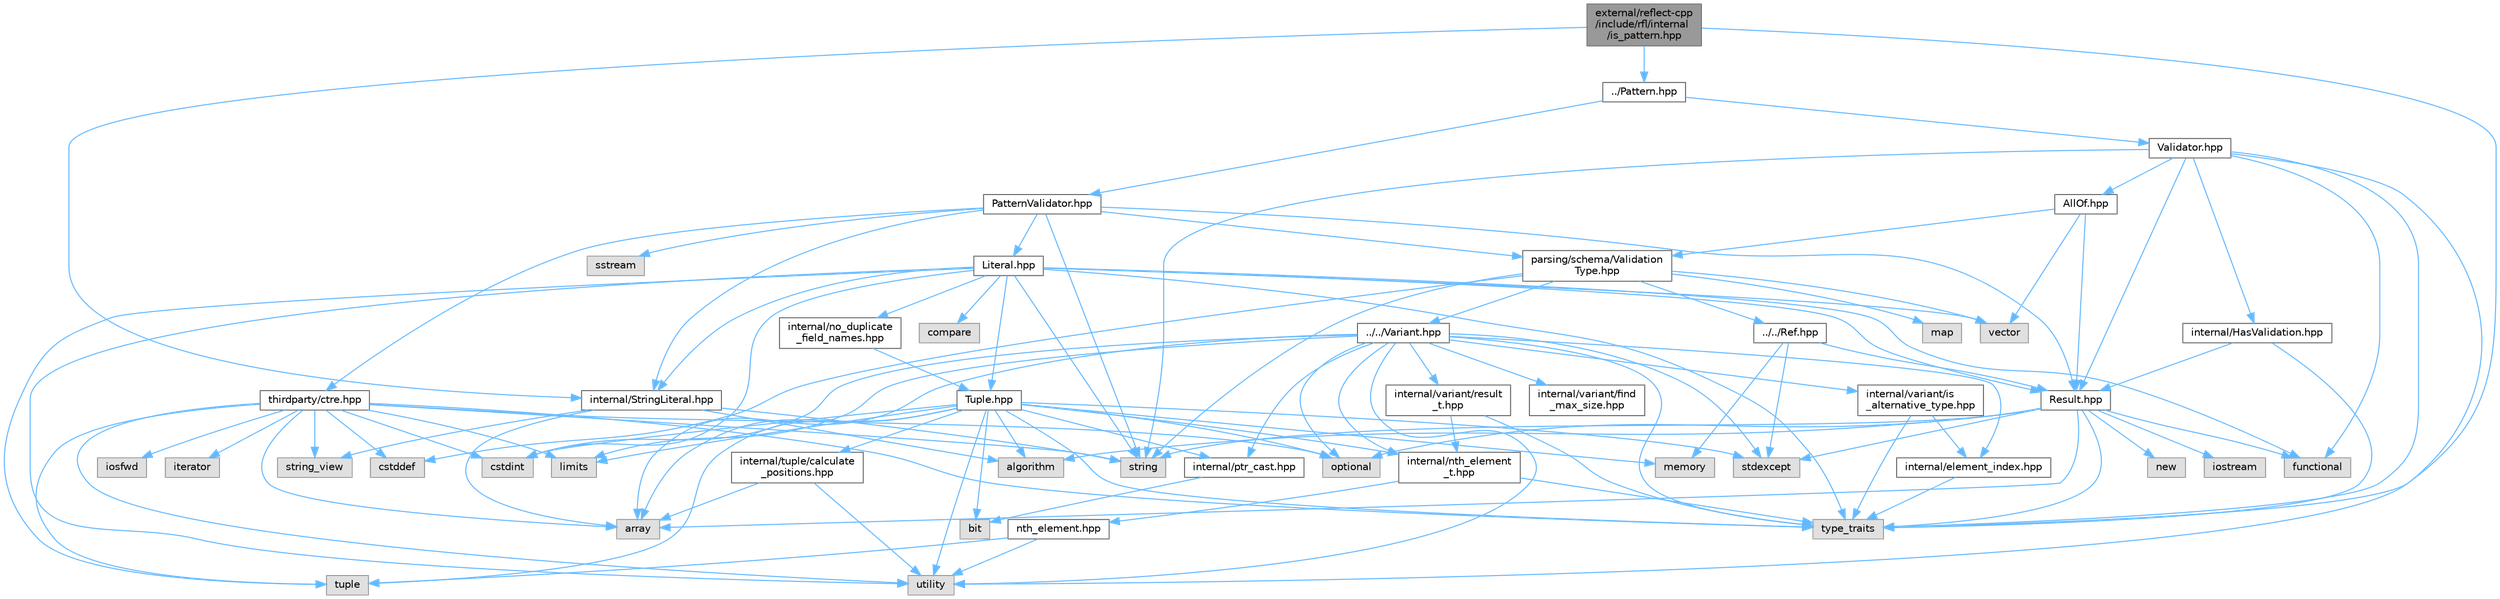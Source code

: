 digraph "external/reflect-cpp/include/rfl/internal/is_pattern.hpp"
{
 // LATEX_PDF_SIZE
  bgcolor="transparent";
  edge [fontname=Helvetica,fontsize=10,labelfontname=Helvetica,labelfontsize=10];
  node [fontname=Helvetica,fontsize=10,shape=box,height=0.2,width=0.4];
  Node1 [id="Node000001",label="external/reflect-cpp\l/include/rfl/internal\l/is_pattern.hpp",height=0.2,width=0.4,color="gray40", fillcolor="grey60", style="filled", fontcolor="black",tooltip=" "];
  Node1 -> Node2 [id="edge111_Node000001_Node000002",color="steelblue1",style="solid",tooltip=" "];
  Node2 [id="Node000002",label="type_traits",height=0.2,width=0.4,color="grey60", fillcolor="#E0E0E0", style="filled",tooltip=" "];
  Node1 -> Node3 [id="edge112_Node000001_Node000003",color="steelblue1",style="solid",tooltip=" "];
  Node3 [id="Node000003",label="../Pattern.hpp",height=0.2,width=0.4,color="grey40", fillcolor="white", style="filled",URL="$_pattern_8hpp.html",tooltip=" "];
  Node3 -> Node4 [id="edge113_Node000003_Node000004",color="steelblue1",style="solid",tooltip=" "];
  Node4 [id="Node000004",label="PatternValidator.hpp",height=0.2,width=0.4,color="grey40", fillcolor="white", style="filled",URL="$_pattern_validator_8hpp.html",tooltip=" "];
  Node4 -> Node5 [id="edge114_Node000004_Node000005",color="steelblue1",style="solid",tooltip=" "];
  Node5 [id="Node000005",label="sstream",height=0.2,width=0.4,color="grey60", fillcolor="#E0E0E0", style="filled",tooltip=" "];
  Node4 -> Node6 [id="edge115_Node000004_Node000006",color="steelblue1",style="solid",tooltip=" "];
  Node6 [id="Node000006",label="string",height=0.2,width=0.4,color="grey60", fillcolor="#E0E0E0", style="filled",tooltip=" "];
  Node4 -> Node7 [id="edge116_Node000004_Node000007",color="steelblue1",style="solid",tooltip=" "];
  Node7 [id="Node000007",label="thirdparty/ctre.hpp",height=0.2,width=0.4,color="grey40", fillcolor="white", style="filled",URL="$ctre_8hpp.html",tooltip=" "];
  Node7 -> Node8 [id="edge117_Node000007_Node000008",color="steelblue1",style="solid",tooltip=" "];
  Node8 [id="Node000008",label="utility",height=0.2,width=0.4,color="grey60", fillcolor="#E0E0E0", style="filled",tooltip=" "];
  Node7 -> Node9 [id="edge118_Node000007_Node000009",color="steelblue1",style="solid",tooltip=" "];
  Node9 [id="Node000009",label="cstddef",height=0.2,width=0.4,color="grey60", fillcolor="#E0E0E0", style="filled",tooltip=" "];
  Node7 -> Node10 [id="edge119_Node000007_Node000010",color="steelblue1",style="solid",tooltip=" "];
  Node10 [id="Node000010",label="string_view",height=0.2,width=0.4,color="grey60", fillcolor="#E0E0E0", style="filled",tooltip=" "];
  Node7 -> Node11 [id="edge120_Node000007_Node000011",color="steelblue1",style="solid",tooltip=" "];
  Node11 [id="Node000011",label="array",height=0.2,width=0.4,color="grey60", fillcolor="#E0E0E0", style="filled",tooltip=" "];
  Node7 -> Node12 [id="edge121_Node000007_Node000012",color="steelblue1",style="solid",tooltip=" "];
  Node12 [id="Node000012",label="cstdint",height=0.2,width=0.4,color="grey60", fillcolor="#E0E0E0", style="filled",tooltip=" "];
  Node7 -> Node2 [id="edge122_Node000007_Node000002",color="steelblue1",style="solid",tooltip=" "];
  Node7 -> Node13 [id="edge123_Node000007_Node000013",color="steelblue1",style="solid",tooltip=" "];
  Node13 [id="Node000013",label="limits",height=0.2,width=0.4,color="grey60", fillcolor="#E0E0E0", style="filled",tooltip=" "];
  Node7 -> Node14 [id="edge124_Node000007_Node000014",color="steelblue1",style="solid",tooltip=" "];
  Node14 [id="Node000014",label="tuple",height=0.2,width=0.4,color="grey60", fillcolor="#E0E0E0", style="filled",tooltip=" "];
  Node7 -> Node6 [id="edge125_Node000007_Node000006",color="steelblue1",style="solid",tooltip=" "];
  Node7 -> Node15 [id="edge126_Node000007_Node000015",color="steelblue1",style="solid",tooltip=" "];
  Node15 [id="Node000015",label="iterator",height=0.2,width=0.4,color="grey60", fillcolor="#E0E0E0", style="filled",tooltip=" "];
  Node7 -> Node16 [id="edge127_Node000007_Node000016",color="steelblue1",style="solid",tooltip=" "];
  Node16 [id="Node000016",label="optional",height=0.2,width=0.4,color="grey60", fillcolor="#E0E0E0", style="filled",tooltip=" "];
  Node7 -> Node17 [id="edge128_Node000007_Node000017",color="steelblue1",style="solid",tooltip=" "];
  Node17 [id="Node000017",label="iosfwd",height=0.2,width=0.4,color="grey60", fillcolor="#E0E0E0", style="filled",tooltip=" "];
  Node4 -> Node18 [id="edge129_Node000004_Node000018",color="steelblue1",style="solid",tooltip=" "];
  Node18 [id="Node000018",label="Literal.hpp",height=0.2,width=0.4,color="grey40", fillcolor="white", style="filled",URL="$_literal_8hpp.html",tooltip=" "];
  Node18 -> Node19 [id="edge130_Node000018_Node000019",color="steelblue1",style="solid",tooltip=" "];
  Node19 [id="Node000019",label="compare",height=0.2,width=0.4,color="grey60", fillcolor="#E0E0E0", style="filled",tooltip=" "];
  Node18 -> Node12 [id="edge131_Node000018_Node000012",color="steelblue1",style="solid",tooltip=" "];
  Node18 -> Node20 [id="edge132_Node000018_Node000020",color="steelblue1",style="solid",tooltip=" "];
  Node20 [id="Node000020",label="functional",height=0.2,width=0.4,color="grey60", fillcolor="#E0E0E0", style="filled",tooltip=" "];
  Node18 -> Node6 [id="edge133_Node000018_Node000006",color="steelblue1",style="solid",tooltip=" "];
  Node18 -> Node14 [id="edge134_Node000018_Node000014",color="steelblue1",style="solid",tooltip=" "];
  Node18 -> Node2 [id="edge135_Node000018_Node000002",color="steelblue1",style="solid",tooltip=" "];
  Node18 -> Node8 [id="edge136_Node000018_Node000008",color="steelblue1",style="solid",tooltip=" "];
  Node18 -> Node21 [id="edge137_Node000018_Node000021",color="steelblue1",style="solid",tooltip=" "];
  Node21 [id="Node000021",label="vector",height=0.2,width=0.4,color="grey60", fillcolor="#E0E0E0", style="filled",tooltip=" "];
  Node18 -> Node22 [id="edge138_Node000018_Node000022",color="steelblue1",style="solid",tooltip=" "];
  Node22 [id="Node000022",label="Result.hpp",height=0.2,width=0.4,color="grey40", fillcolor="white", style="filled",URL="$_result_8hpp.html",tooltip=" "];
  Node22 -> Node23 [id="edge139_Node000022_Node000023",color="steelblue1",style="solid",tooltip=" "];
  Node23 [id="Node000023",label="algorithm",height=0.2,width=0.4,color="grey60", fillcolor="#E0E0E0", style="filled",tooltip=" "];
  Node22 -> Node11 [id="edge140_Node000022_Node000011",color="steelblue1",style="solid",tooltip=" "];
  Node22 -> Node20 [id="edge141_Node000022_Node000020",color="steelblue1",style="solid",tooltip=" "];
  Node22 -> Node24 [id="edge142_Node000022_Node000024",color="steelblue1",style="solid",tooltip=" "];
  Node24 [id="Node000024",label="iostream",height=0.2,width=0.4,color="grey60", fillcolor="#E0E0E0", style="filled",tooltip=" "];
  Node22 -> Node25 [id="edge143_Node000022_Node000025",color="steelblue1",style="solid",tooltip=" "];
  Node25 [id="Node000025",label="new",height=0.2,width=0.4,color="grey60", fillcolor="#E0E0E0", style="filled",tooltip=" "];
  Node22 -> Node16 [id="edge144_Node000022_Node000016",color="steelblue1",style="solid",tooltip=" "];
  Node22 -> Node26 [id="edge145_Node000022_Node000026",color="steelblue1",style="solid",tooltip=" "];
  Node26 [id="Node000026",label="stdexcept",height=0.2,width=0.4,color="grey60", fillcolor="#E0E0E0", style="filled",tooltip=" "];
  Node22 -> Node6 [id="edge146_Node000022_Node000006",color="steelblue1",style="solid",tooltip=" "];
  Node22 -> Node2 [id="edge147_Node000022_Node000002",color="steelblue1",style="solid",tooltip=" "];
  Node18 -> Node27 [id="edge148_Node000018_Node000027",color="steelblue1",style="solid",tooltip=" "];
  Node27 [id="Node000027",label="Tuple.hpp",height=0.2,width=0.4,color="grey40", fillcolor="white", style="filled",URL="$_tuple_8hpp.html",tooltip=" "];
  Node27 -> Node23 [id="edge149_Node000027_Node000023",color="steelblue1",style="solid",tooltip=" "];
  Node27 -> Node11 [id="edge150_Node000027_Node000011",color="steelblue1",style="solid",tooltip=" "];
  Node27 -> Node28 [id="edge151_Node000027_Node000028",color="steelblue1",style="solid",tooltip=" "];
  Node28 [id="Node000028",label="bit",height=0.2,width=0.4,color="grey60", fillcolor="#E0E0E0", style="filled",tooltip=" "];
  Node27 -> Node12 [id="edge152_Node000027_Node000012",color="steelblue1",style="solid",tooltip=" "];
  Node27 -> Node13 [id="edge153_Node000027_Node000013",color="steelblue1",style="solid",tooltip=" "];
  Node27 -> Node29 [id="edge154_Node000027_Node000029",color="steelblue1",style="solid",tooltip=" "];
  Node29 [id="Node000029",label="memory",height=0.2,width=0.4,color="grey60", fillcolor="#E0E0E0", style="filled",tooltip=" "];
  Node27 -> Node16 [id="edge155_Node000027_Node000016",color="steelblue1",style="solid",tooltip=" "];
  Node27 -> Node26 [id="edge156_Node000027_Node000026",color="steelblue1",style="solid",tooltip=" "];
  Node27 -> Node14 [id="edge157_Node000027_Node000014",color="steelblue1",style="solid",tooltip=" "];
  Node27 -> Node2 [id="edge158_Node000027_Node000002",color="steelblue1",style="solid",tooltip=" "];
  Node27 -> Node8 [id="edge159_Node000027_Node000008",color="steelblue1",style="solid",tooltip=" "];
  Node27 -> Node30 [id="edge160_Node000027_Node000030",color="steelblue1",style="solid",tooltip=" "];
  Node30 [id="Node000030",label="internal/nth_element\l_t.hpp",height=0.2,width=0.4,color="grey40", fillcolor="white", style="filled",URL="$nth__element__t_8hpp.html",tooltip=" "];
  Node30 -> Node2 [id="edge161_Node000030_Node000002",color="steelblue1",style="solid",tooltip=" "];
  Node30 -> Node31 [id="edge162_Node000030_Node000031",color="steelblue1",style="solid",tooltip=" "];
  Node31 [id="Node000031",label="nth_element.hpp",height=0.2,width=0.4,color="grey40", fillcolor="white", style="filled",URL="$nth__element_8hpp.html",tooltip=" "];
  Node31 -> Node14 [id="edge163_Node000031_Node000014",color="steelblue1",style="solid",tooltip=" "];
  Node31 -> Node8 [id="edge164_Node000031_Node000008",color="steelblue1",style="solid",tooltip=" "];
  Node27 -> Node32 [id="edge165_Node000027_Node000032",color="steelblue1",style="solid",tooltip=" "];
  Node32 [id="Node000032",label="internal/ptr_cast.hpp",height=0.2,width=0.4,color="grey40", fillcolor="white", style="filled",URL="$ptr__cast_8hpp.html",tooltip=" "];
  Node32 -> Node28 [id="edge166_Node000032_Node000028",color="steelblue1",style="solid",tooltip=" "];
  Node27 -> Node33 [id="edge167_Node000027_Node000033",color="steelblue1",style="solid",tooltip=" "];
  Node33 [id="Node000033",label="internal/tuple/calculate\l_positions.hpp",height=0.2,width=0.4,color="grey40", fillcolor="white", style="filled",URL="$calculate__positions_8hpp.html",tooltip=" "];
  Node33 -> Node11 [id="edge168_Node000033_Node000011",color="steelblue1",style="solid",tooltip=" "];
  Node33 -> Node8 [id="edge169_Node000033_Node000008",color="steelblue1",style="solid",tooltip=" "];
  Node18 -> Node34 [id="edge170_Node000018_Node000034",color="steelblue1",style="solid",tooltip=" "];
  Node34 [id="Node000034",label="internal/StringLiteral.hpp",height=0.2,width=0.4,color="grey40", fillcolor="white", style="filled",URL="$_string_literal_8hpp.html",tooltip=" "];
  Node34 -> Node23 [id="edge171_Node000034_Node000023",color="steelblue1",style="solid",tooltip=" "];
  Node34 -> Node11 [id="edge172_Node000034_Node000011",color="steelblue1",style="solid",tooltip=" "];
  Node34 -> Node6 [id="edge173_Node000034_Node000006",color="steelblue1",style="solid",tooltip=" "];
  Node34 -> Node10 [id="edge174_Node000034_Node000010",color="steelblue1",style="solid",tooltip=" "];
  Node18 -> Node35 [id="edge175_Node000018_Node000035",color="steelblue1",style="solid",tooltip=" "];
  Node35 [id="Node000035",label="internal/no_duplicate\l_field_names.hpp",height=0.2,width=0.4,color="grey40", fillcolor="white", style="filled",URL="$no__duplicate__field__names_8hpp.html",tooltip=" "];
  Node35 -> Node27 [id="edge176_Node000035_Node000027",color="steelblue1",style="solid",tooltip=" "];
  Node4 -> Node22 [id="edge177_Node000004_Node000022",color="steelblue1",style="solid",tooltip=" "];
  Node4 -> Node34 [id="edge178_Node000004_Node000034",color="steelblue1",style="solid",tooltip=" "];
  Node4 -> Node36 [id="edge179_Node000004_Node000036",color="steelblue1",style="solid",tooltip=" "];
  Node36 [id="Node000036",label="parsing/schema/Validation\lType.hpp",height=0.2,width=0.4,color="grey40", fillcolor="white", style="filled",URL="$_validation_type_8hpp.html",tooltip=" "];
  Node36 -> Node9 [id="edge180_Node000036_Node000009",color="steelblue1",style="solid",tooltip=" "];
  Node36 -> Node37 [id="edge181_Node000036_Node000037",color="steelblue1",style="solid",tooltip=" "];
  Node37 [id="Node000037",label="map",height=0.2,width=0.4,color="grey60", fillcolor="#E0E0E0", style="filled",tooltip=" "];
  Node36 -> Node6 [id="edge182_Node000036_Node000006",color="steelblue1",style="solid",tooltip=" "];
  Node36 -> Node21 [id="edge183_Node000036_Node000021",color="steelblue1",style="solid",tooltip=" "];
  Node36 -> Node38 [id="edge184_Node000036_Node000038",color="steelblue1",style="solid",tooltip=" "];
  Node38 [id="Node000038",label="../../Ref.hpp",height=0.2,width=0.4,color="grey40", fillcolor="white", style="filled",URL="$_ref_8hpp.html",tooltip=" "];
  Node38 -> Node29 [id="edge185_Node000038_Node000029",color="steelblue1",style="solid",tooltip=" "];
  Node38 -> Node26 [id="edge186_Node000038_Node000026",color="steelblue1",style="solid",tooltip=" "];
  Node38 -> Node22 [id="edge187_Node000038_Node000022",color="steelblue1",style="solid",tooltip=" "];
  Node36 -> Node39 [id="edge188_Node000036_Node000039",color="steelblue1",style="solid",tooltip=" "];
  Node39 [id="Node000039",label="../../Variant.hpp",height=0.2,width=0.4,color="grey40", fillcolor="white", style="filled",URL="$_variant_8hpp.html",tooltip=" "];
  Node39 -> Node11 [id="edge189_Node000039_Node000011",color="steelblue1",style="solid",tooltip=" "];
  Node39 -> Node12 [id="edge190_Node000039_Node000012",color="steelblue1",style="solid",tooltip=" "];
  Node39 -> Node13 [id="edge191_Node000039_Node000013",color="steelblue1",style="solid",tooltip=" "];
  Node39 -> Node16 [id="edge192_Node000039_Node000016",color="steelblue1",style="solid",tooltip=" "];
  Node39 -> Node26 [id="edge193_Node000039_Node000026",color="steelblue1",style="solid",tooltip=" "];
  Node39 -> Node2 [id="edge194_Node000039_Node000002",color="steelblue1",style="solid",tooltip=" "];
  Node39 -> Node8 [id="edge195_Node000039_Node000008",color="steelblue1",style="solid",tooltip=" "];
  Node39 -> Node40 [id="edge196_Node000039_Node000040",color="steelblue1",style="solid",tooltip=" "];
  Node40 [id="Node000040",label="internal/element_index.hpp",height=0.2,width=0.4,color="grey40", fillcolor="white", style="filled",URL="$element__index_8hpp.html",tooltip=" "];
  Node40 -> Node2 [id="edge197_Node000040_Node000002",color="steelblue1",style="solid",tooltip=" "];
  Node39 -> Node30 [id="edge198_Node000039_Node000030",color="steelblue1",style="solid",tooltip=" "];
  Node39 -> Node41 [id="edge199_Node000039_Node000041",color="steelblue1",style="solid",tooltip=" "];
  Node41 [id="Node000041",label="internal/variant/find\l_max_size.hpp",height=0.2,width=0.4,color="grey40", fillcolor="white", style="filled",URL="$find__max__size_8hpp.html",tooltip=" "];
  Node39 -> Node42 [id="edge200_Node000039_Node000042",color="steelblue1",style="solid",tooltip=" "];
  Node42 [id="Node000042",label="internal/variant/is\l_alternative_type.hpp",height=0.2,width=0.4,color="grey40", fillcolor="white", style="filled",URL="$is__alternative__type_8hpp.html",tooltip=" "];
  Node42 -> Node2 [id="edge201_Node000042_Node000002",color="steelblue1",style="solid",tooltip=" "];
  Node42 -> Node40 [id="edge202_Node000042_Node000040",color="steelblue1",style="solid",tooltip=" "];
  Node39 -> Node43 [id="edge203_Node000039_Node000043",color="steelblue1",style="solid",tooltip=" "];
  Node43 [id="Node000043",label="internal/variant/result\l_t.hpp",height=0.2,width=0.4,color="grey40", fillcolor="white", style="filled",URL="$result__t_8hpp.html",tooltip=" "];
  Node43 -> Node2 [id="edge204_Node000043_Node000002",color="steelblue1",style="solid",tooltip=" "];
  Node43 -> Node30 [id="edge205_Node000043_Node000030",color="steelblue1",style="solid",tooltip=" "];
  Node39 -> Node32 [id="edge206_Node000039_Node000032",color="steelblue1",style="solid",tooltip=" "];
  Node3 -> Node44 [id="edge207_Node000003_Node000044",color="steelblue1",style="solid",tooltip=" "];
  Node44 [id="Node000044",label="Validator.hpp",height=0.2,width=0.4,color="grey40", fillcolor="white", style="filled",URL="$_validator_8hpp.html",tooltip=" "];
  Node44 -> Node20 [id="edge208_Node000044_Node000020",color="steelblue1",style="solid",tooltip=" "];
  Node44 -> Node6 [id="edge209_Node000044_Node000006",color="steelblue1",style="solid",tooltip=" "];
  Node44 -> Node2 [id="edge210_Node000044_Node000002",color="steelblue1",style="solid",tooltip=" "];
  Node44 -> Node8 [id="edge211_Node000044_Node000008",color="steelblue1",style="solid",tooltip=" "];
  Node44 -> Node45 [id="edge212_Node000044_Node000045",color="steelblue1",style="solid",tooltip=" "];
  Node45 [id="Node000045",label="AllOf.hpp",height=0.2,width=0.4,color="grey40", fillcolor="white", style="filled",URL="$_all_of_8hpp.html",tooltip=" "];
  Node45 -> Node21 [id="edge213_Node000045_Node000021",color="steelblue1",style="solid",tooltip=" "];
  Node45 -> Node22 [id="edge214_Node000045_Node000022",color="steelblue1",style="solid",tooltip=" "];
  Node45 -> Node36 [id="edge215_Node000045_Node000036",color="steelblue1",style="solid",tooltip=" "];
  Node44 -> Node22 [id="edge216_Node000044_Node000022",color="steelblue1",style="solid",tooltip=" "];
  Node44 -> Node46 [id="edge217_Node000044_Node000046",color="steelblue1",style="solid",tooltip=" "];
  Node46 [id="Node000046",label="internal/HasValidation.hpp",height=0.2,width=0.4,color="grey40", fillcolor="white", style="filled",URL="$_has_validation_8hpp.html",tooltip=" "];
  Node46 -> Node2 [id="edge218_Node000046_Node000002",color="steelblue1",style="solid",tooltip=" "];
  Node46 -> Node22 [id="edge219_Node000046_Node000022",color="steelblue1",style="solid",tooltip=" "];
  Node1 -> Node34 [id="edge220_Node000001_Node000034",color="steelblue1",style="solid",tooltip=" "];
}
